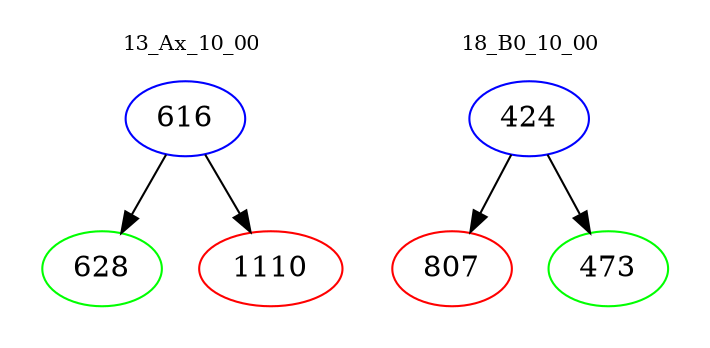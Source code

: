 digraph{
subgraph cluster_0 {
color = white
label = "13_Ax_10_00";
fontsize=10;
T0_616 [label="616", color="blue"]
T0_616 -> T0_628 [color="black"]
T0_628 [label="628", color="green"]
T0_616 -> T0_1110 [color="black"]
T0_1110 [label="1110", color="red"]
}
subgraph cluster_1 {
color = white
label = "18_B0_10_00";
fontsize=10;
T1_424 [label="424", color="blue"]
T1_424 -> T1_807 [color="black"]
T1_807 [label="807", color="red"]
T1_424 -> T1_473 [color="black"]
T1_473 [label="473", color="green"]
}
}
